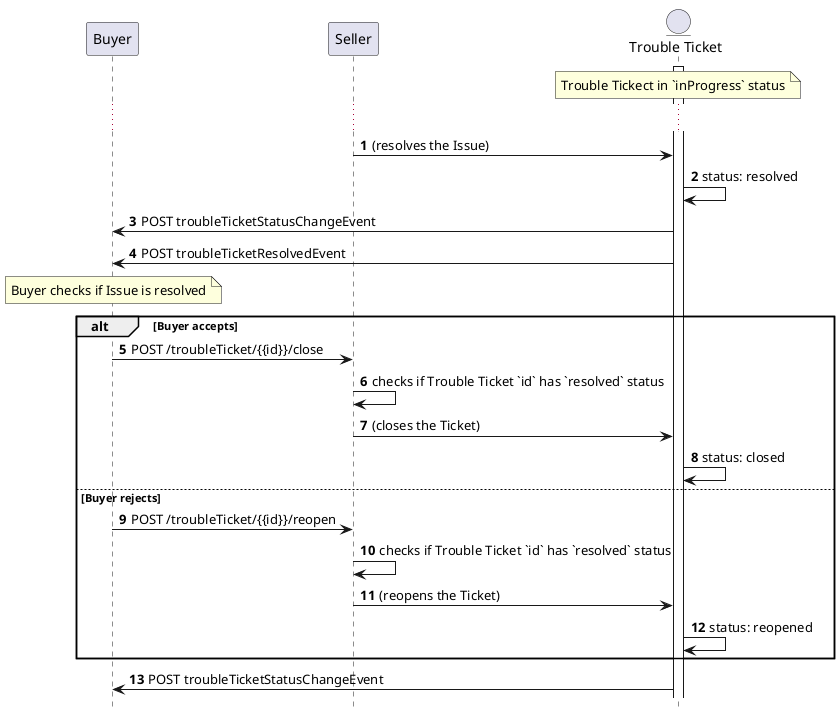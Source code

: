 @startuml

hide footbox

participant Buyer
participant Seller


entity "Trouble Ticket" as TT
activate TT

autonumber

note over TT: Trouble Tickect in `inProgress` status

...

Seller -> TT: (resolves the Issue)
TT -> TT: status: resolved

TT -> Buyer: POST troubleTicketStatusChangeEvent
TT -> Buyer: POST troubleTicketResolvedEvent

note over Buyer: Buyer checks if Issue is resolved

alt Buyer accepts
  Buyer -> Seller : POST /troubleTicket/{{id}}/close
  Seller -> Seller: checks if Trouble Ticket `id` has `resolved` status
  Seller -> TT: (closes the Ticket)
  TT -> TT: status: closed
else Buyer rejects
  Buyer -> Seller : POST /troubleTicket/{{id}}/reopen
  Seller -> Seller: checks if Trouble Ticket `id` has `resolved` status
  Seller -> TT: (reopens the Ticket)
  TT -> TT: status: reopened
end

TT -> Buyer: POST troubleTicketStatusChangeEvent



@enduml